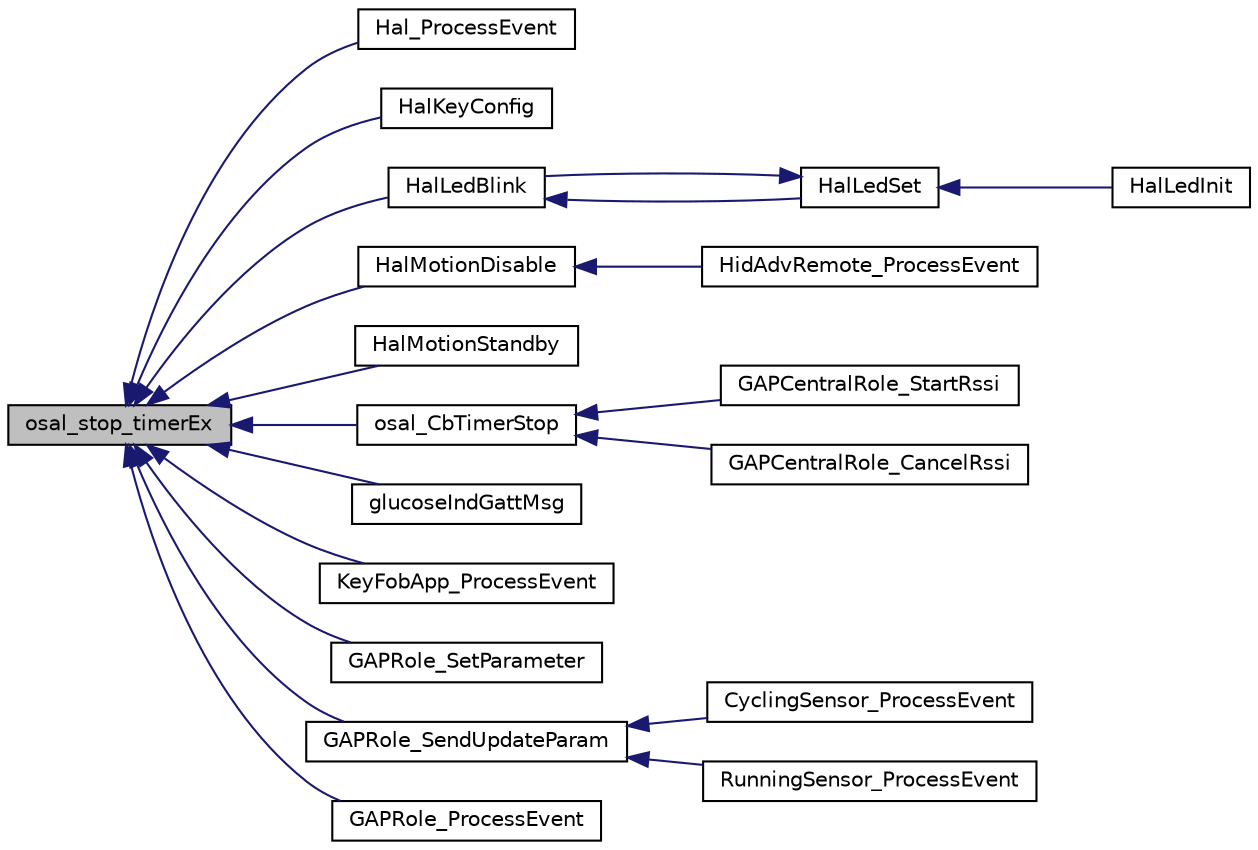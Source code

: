 digraph "osal_stop_timerEx"
{
  edge [fontname="Helvetica",fontsize="10",labelfontname="Helvetica",labelfontsize="10"];
  node [fontname="Helvetica",fontsize="10",shape=record];
  rankdir="LR";
  Node1 [label="osal_stop_timerEx",height=0.2,width=0.4,color="black", fillcolor="grey75", style="filled" fontcolor="black"];
  Node1 -> Node2 [dir="back",color="midnightblue",fontsize="10",style="solid",fontname="Helvetica"];
  Node2 [label="Hal_ProcessEvent",height=0.2,width=0.4,color="black", fillcolor="white", style="filled",URL="$target_2_c_c2541_a_r_c_2hal__drivers_8h.html#a79b4f6366ce2cb4418656956d6d5d57d"];
  Node1 -> Node3 [dir="back",color="midnightblue",fontsize="10",style="solid",fontname="Helvetica"];
  Node3 [label="HalKeyConfig",height=0.2,width=0.4,color="black", fillcolor="white", style="filled",URL="$_c_c2541_a_r_c_2hal__key_8c.html#ade3c1e71c1e19db00a0738e5b99c1b6e"];
  Node1 -> Node4 [dir="back",color="midnightblue",fontsize="10",style="solid",fontname="Helvetica"];
  Node4 [label="HalLedBlink",height=0.2,width=0.4,color="black", fillcolor="white", style="filled",URL="$_c_c2540_e_b_2hal__led_8c.html#a422b685b71efda7d8912e74f1366a6e3"];
  Node4 -> Node5 [dir="back",color="midnightblue",fontsize="10",style="solid",fontname="Helvetica"];
  Node5 [label="HalLedSet",height=0.2,width=0.4,color="black", fillcolor="white", style="filled",URL="$_c_c2540_e_b_2hal__led_8c.html#ad1bd1bb51dafb8a84b723419e899205f"];
  Node5 -> Node6 [dir="back",color="midnightblue",fontsize="10",style="solid",fontname="Helvetica"];
  Node6 [label="HalLedInit",height=0.2,width=0.4,color="black", fillcolor="white", style="filled",URL="$_c_c2540_e_b_2hal__led_8c.html#a80ccac71d5724cd81ff753ee62bbd8b1"];
  Node5 -> Node4 [dir="back",color="midnightblue",fontsize="10",style="solid",fontname="Helvetica"];
  Node1 -> Node7 [dir="back",color="midnightblue",fontsize="10",style="solid",fontname="Helvetica"];
  Node7 [label="HalMotionDisable",height=0.2,width=0.4,color="black", fillcolor="white", style="filled",URL="$hal__motion_8h.html#a420a53a90313f5d6dca723f18992c36f"];
  Node7 -> Node8 [dir="back",color="midnightblue",fontsize="10",style="solid",fontname="Helvetica"];
  Node8 [label="HidAdvRemote_ProcessEvent",height=0.2,width=0.4,color="black", fillcolor="white", style="filled",URL="$hid_adv_remote_8h.html#ab3e79eb7426732f35aaf528d8220ece4"];
  Node1 -> Node9 [dir="back",color="midnightblue",fontsize="10",style="solid",fontname="Helvetica"];
  Node9 [label="HalMotionStandby",height=0.2,width=0.4,color="black", fillcolor="white", style="filled",URL="$hal__motion_8h.html#ae45bb3b20065623871a0f393f3089eb9"];
  Node1 -> Node10 [dir="back",color="midnightblue",fontsize="10",style="solid",fontname="Helvetica"];
  Node10 [label="osal_CbTimerStop",height=0.2,width=0.4,color="black", fillcolor="white", style="filled",URL="$osal__cbtimer_8h.html#a7c3cc9fe269258099bb6dcfb7916ea85"];
  Node10 -> Node11 [dir="back",color="midnightblue",fontsize="10",style="solid",fontname="Helvetica"];
  Node11 [label="GAPCentralRole_StartRssi",height=0.2,width=0.4,color="black", fillcolor="white", style="filled",URL="$group___c_e_n_t_r_a_l___p_r_o_f_i_l_e___a_p_i.html#ga70c62eff77092a47c8b261e49e2d4bec",tooltip="Start periodic RSSI reads on a link. "];
  Node10 -> Node12 [dir="back",color="midnightblue",fontsize="10",style="solid",fontname="Helvetica"];
  Node12 [label="GAPCentralRole_CancelRssi",height=0.2,width=0.4,color="black", fillcolor="white", style="filled",URL="$group___c_e_n_t_r_a_l___p_r_o_f_i_l_e___a_p_i.html#gacaf48e367161da2b4eaf23fb9a263805",tooltip="Cancel periodic RSSI reads on a link. "];
  Node1 -> Node13 [dir="back",color="midnightblue",fontsize="10",style="solid",fontname="Helvetica"];
  Node13 [label="glucoseIndGattMsg",height=0.2,width=0.4,color="black", fillcolor="white", style="filled",URL="$glucose_collector_8h.html#a2ced0237a4edad1d4cf34d8b65bbca2e"];
  Node1 -> Node14 [dir="back",color="midnightblue",fontsize="10",style="solid",fontname="Helvetica"];
  Node14 [label="KeyFobApp_ProcessEvent",height=0.2,width=0.4,color="black", fillcolor="white", style="filled",URL="$keyfobdemo_8h.html#aaee63bfba219af672a3382b4d0e23e92"];
  Node1 -> Node15 [dir="back",color="midnightblue",fontsize="10",style="solid",fontname="Helvetica"];
  Node15 [label="GAPRole_SetParameter",height=0.2,width=0.4,color="black", fillcolor="white", style="filled",URL="$group___g_a_p_r_o_l_e_s___b_r_o_a_d_c_a_s_t_e_r___a_p_i.html#ga951a64ccae7a5c1373642836d2afd4ce",tooltip="Set a GAP Role parameter. "];
  Node1 -> Node16 [dir="back",color="midnightblue",fontsize="10",style="solid",fontname="Helvetica"];
  Node16 [label="GAPRole_SendUpdateParam",height=0.2,width=0.4,color="black", fillcolor="white", style="filled",URL="$group___g_a_p_r_o_l_e_s___p_e_r_i_p_h_e_r_a_l___a_p_i.html#gad55080d47406c786c90af6126f0ff6d2",tooltip="Update the parameters of an existing connection. "];
  Node16 -> Node17 [dir="back",color="midnightblue",fontsize="10",style="solid",fontname="Helvetica"];
  Node17 [label="CyclingSensor_ProcessEvent",height=0.2,width=0.4,color="black", fillcolor="white", style="filled",URL="$cycling_sensor_8h.html#afc7c68f19e8a07760b4acb74fc27f8bc"];
  Node16 -> Node18 [dir="back",color="midnightblue",fontsize="10",style="solid",fontname="Helvetica"];
  Node18 [label="RunningSensor_ProcessEvent",height=0.2,width=0.4,color="black", fillcolor="white", style="filled",URL="$running_sensor_8h.html#ae028f0d2806dc2d44c5da577c9d6e701"];
  Node1 -> Node19 [dir="back",color="midnightblue",fontsize="10",style="solid",fontname="Helvetica"];
  Node19 [label="GAPRole_ProcessEvent",height=0.2,width=0.4,color="black", fillcolor="white", style="filled",URL="$peripheral_broadcaster_8c.html#a17663b237f27642765ec9ca1f5cb63c4"];
}

